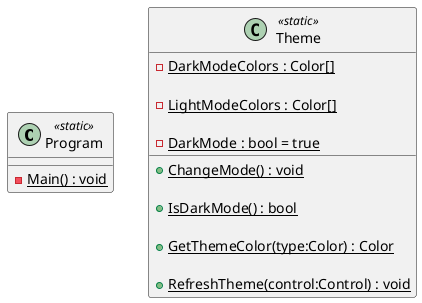 @startuml GFS_Spiel

class ComputerPlayer {

    - lastTileShipSunken : bool

    - random : Random

    + ComputerPlayer(_fieldHandler:FieldHandler)

    - hitPlayer(t:Tile) : void

    + <<async>> Move() : void

    + <<override>> OnPlayerReady() : void

    + <<override>> OnLoad() : void

    + <<override>> OnEnemyFieldHit(point:Point) : Task<HitType>

    + <<override>> GetNonhitShips(leftShips:IEnumerable<Point>) : Task<IEnumerable<Point>>

}

EnemyPlayer <|-- ComputerPlayer

abstract class EnemyPlayer {

    # FieldSize : Size <<get>>

    # FieldConfig : IEnumerable<int> <<get>>

    # IsPlayerTurn : bool <<get>> <<set>>

    # IsPlayerReady : bool <<get>>

    + EnemyPlayer(_fieldHandler:FieldHandler)

    # HitPlayer(point:Point) : HitType

    # HitPlayer(columnIndex:int, rowIndex:int) : HitType

    # EnemyReady() : void

    # HoverCell(columnIndex:int, rowIndex:int) : void

    # HoverCellEnd() : void

    + {abstract} OnPlayerReady() : void

    + {abstract} OnLoad() : void

    + {abstract} OnEnemyFieldHit(point:Point) : Task<HitType>

    + {abstract} GetNonhitShips(leftShips:IEnumerable<Point>) : Task<IEnumerable<Point>>

    + <<virtual>> OnEnemyFieldHover(sender:object?, point:Point) : void

    + <<virtual>> OnEnemyFieldUnHover(sender:object?, point:Point) : void

}

class NetworkPlayer {

    - isEnemyReady : bool = false

    + NetworkPlayer(fieldHandler:FieldHandler, _connection:TcpClient)

    - callback(message:StunTools.Message) : void

    - <<async>> onPointMessage(message:StunTools.Message) : Task

    - <<async>> WaitHitTypeMessage() : Task<HitType?>

    + <<override>> <<async>> OnEnemyFieldHit(point:Point) : Task<HitType>

    + <<override>> <<async>> OnPlayerReady() : void

    + <<override>> OnLoad() : void

    + <<override>> <<async>> OnEnemyFieldHover(sender:object?, point:Point) : void

    + <<override>> <<async>> OnEnemyFieldUnHover(sender:object?, point:Point) : void

    + <<override>> <<async>> GetNonhitShips(l:IEnumerable<Point>) : Task<IEnumerable<Point>>

}

EnemyPlayer <|-- NetworkPlayer

class Field $filds{

    + FieldGrid : DataGridView <<get>>

    + FieldSize : Size <<get>>

    +  <<event>> HoverEvent : HoverEventHandler? 

    +  <<event>> UnHoverEvent : UnHoverEventHandler? 

    - cancellationTokenSource : CancellationTokenSource

    + Field(dataGridView:DataGridView, size:Size?)

    + CancelBlink() : void

    - <<async>> blinkLastHit() : void

    + DoAllowUserinput(value:bool) : void

    - mouseEnter(sender:object?, e:DataGridViewCellEventArgs) : void

    - mouseClick(sender:object?, e:DataGridViewCellMouseEventArgs) : void

    - mouseLeave(sender:object?, e:DataGridViewCellEventArgs) : void

    + AddSelection(columnIndex:int, rowIndex:int) : void

    + RemoveSelection(columnIndex:int, rowIndex:int) : void

    + ResetSelection() : void

    - genField(sizex:int, sizey:int) : void

    + Update(columnIndex:int, rowIndex:int) : bool

    + ShipSunken(tile:Tile) : void

    - updateColor(columnIndex:int, rowIndex:int, isShip:bool?, isSunken:bool) : void

    - updateText(columnIndex:int, rowIndex:int, isHit:bool) : void

    + Hit(columnIndex:int, rowIndex:int) : HitType?

    + Random(ships:IEnumerable<int>, useCurrent:bool) : bool

    + Clear() : void

}

enum HitType {

    HIT,

    MISS,

    SUNKEN,

    ENDGAME,

}

HitType --+ Field

class FieldHandler {

    + GameEnded : bool <<get>> = false

    + IsPlayerReady : bool <<get>> = false

    - mouseDown : bool = false

    - isPlayerTurn : bool

    + FieldSize : Size <<get>>

    + FieldConfig : IEnumerable<int> <<get>>

    + IsPlayerTurn : bool <<get>> <<set>>

    + FieldHandler(_playerField:Field, _enemyField:Field, _playerShipGrid:ShipGrid, _enemyShipGrid:ShipGrid, _mainGame:MainGame, connection:TcpClient?)

    + Ready() : void

    + PlayerShipAmountEmpty() : bool

    + ClearFields() : void

    - start() : void

    + Loaded() : void

    - playerCellHoverPress(sender:object?, e:DataGridViewCellEventArgs) : void

    - enemyCellPress(sender:object?, e:DataGridViewCellMouseEventArgs) : void

    - <<async>> EndGame(result:bool) : void

    + RandomShips() : void

    + PlayerHit(columnIndex:int, rowIndex:int) : HitType

    <<internal>> EnemyReady() : void

    <<internal>> HoverCellPlayer(columnIndex:int, rowIndex:int) : void

    <<internal>> HoverCellPlayerEnd() : void

    + PlayerShipSunken() : void

    + EnemyShipSunken() : void

    + ClearPlayer() : void

    <<internal>> HidePlayerField(isChecked:bool) : void

    <<internal>> ChangeTheme() : void

}

class PlayingField {

    + <<readonly>> Size : Size

    + PlayingField(_size:Size)

    + {static} Random(size:Size, ships:IEnumerable<int>, maxAttempts:int) : PlayingField?

    + DistancesToNext(p:Point) : int[]

    + GetNonhitShipTiles() : IEnumerable<Tile>

    - randomEmptyTile(random:Random) : Tile?

    - genTiles(size:Size) : void

    + Update(columnIndex:int, rowIndex:int) : bool?

    + Update(tile:Tile) : bool?

    + Clone() : PlayingField

    + Random(ships:IEnumerable<int>, maxAttempts:int) : PlayingField?

    - TryPlaceShips(shipsRemaining:IEnumerable<int>, board:PlayingField, maxAttempts:int, random:Random) : PlayingField?

    + AllShipsHit() : bool

}

class Tile {

    + <<readonly>> Position : Point

    + IsHit : bool <<get>>

    + Tile(x:int, y:int, pField:PlayingField, link:Link?, isHit:bool)

    + Hit() : void

    + GetNeighbours() : IEnumerable<Tile>

    + CountNeighbours() : int

    + NeighbourLinks() : IEnumerable<Link>

}

class Link {

    + Length : int <<get>>

    + Vertical : bool? <<get>>

    + IsHit : bool <<get>>

    + HitCount : int <<get>>

    + Link()

    + Add(tile:Tile) : void

    + Remove(tile:Tile) : void

    - isVertical() : bool?

}

class LobbyScreen <<partial>> {

    - isHost : bool

    - ConnectCancel : CancellationTokenSource

    + LobbyScreen(_isHost:bool)

    - <<async>> LobbyScreen_Load(sender:object, e:EventArgs) : void

    - <<async>> ConnectBT_Click(sender:object, e:EventArgs) : void

    - callback(message:StunTools.Message) : void

    <<internal>> OnCodeChange() : void

    - CopyCodeBT_Click(sender:object, e:EventArgs) : void

    - startGame() : void

    - <<async>> StartBT_Click(sender:object, e:EventArgs) : void

    - ChangeDesignBT_Click(sender:object?, e:EventArgs?) : void

}

class MainGame <<partial>> {

    + MainGame(connection:TcpClient?, shipPlacementConfig:ShipGridEntry[])

    + Start(shipPlacementConfig:ShipGridEntry[], connection:TcpClient?) : void

    + EnemyReady() : void

    + EndGame(won:bool) : void

    + SetTurn(turn:bool) : void

    - Form1_Load(sender:object, e:EventArgs) : void

    - hideBoard_CheckedChanged(sender:object, e:EventArgs) : void

    - ReadyBT_Click(sender:object, e:EventArgs) : void

    - CompleteBT_Click(sender:object, e:EventArgs) : void

    - ClearBT_Click(sender:object, e:EventArgs) : void

    - ChangeDesignBT_Click(sender:object?, e:EventArgs?) : void

}

class Program <<static>> {

    {static} - Main() : void

}

class Theme <<static>> {

    {static} - DarkModeColors : Color[]

    {static} - LightModeColors : Color[]

    {static} - DarkMode : bool = true

    + {static} ChangeMode() : void

    + {static} IsDarkMode() : bool

    + {static} GetThemeColor(type:Color) : Color

    + {static} RefreshTheme(control:Control) : void

}

class SelectScreen <<partial>> {

    + SelectScreen()

    - JoinBT_Click(sender:object, e:EventArgs) : void

    - HostBT_Click(sender:object, e:EventArgs) : void

    - ChangeDesignBT_Click(sender:object?, e:EventArgs?) : void

}

class ShipGrid {

    +  <<event>> AmountChangedEvent : AmountChangedEventHandler? 

    + <<readonly>> Editable : bool

    + <<readonly>> Ships : Dictionary<int, ShipGridEntry>

    - <<readonly>> shipsGrid : DataGridView

    + ShipGrid(_shipsGrid:DataGridView, _editable:bool)

    + ShipAmountEmpty() : bool

    + SetEntries(shipGridEntries:IEnumerable<ShipGridEntry>) : void

    + UpdateAmount(links:Link[]) : void

    + ResetAmount(amount:int?) : void

    - mouseEnter(sender:object?, e:DataGridViewCellEventArgs) : void

    - editEnd(sender:object?, e:DataGridViewCellEventArgs) : void

    - mouseLeave(sender:object?, e:EventArgs) : void

    + ResetSelection() : void

    + GetShipsAsInt(getMissingOnly:bool) : IEnumerable<int>

    - createShiptypeCell(name:string, length:int, amount:int) : ShipGridEntry

    - genShips() : void

}

class ShipGridEntry {

    + Name : string <<get>> <<set>>

    + Length : int <<get>> <<set>>

    + Amount : int <<get>> <<set>>

    + MaxAmount : int <<get>> <<set>>

    - name : string

    - length : int

    - amount : int

    - maxAmount : int

    - <<readonly>> entryRow : DataGridViewRow?

    + ShipGridEntry(_name:string, _length:int, maxAmount:int, _entryRow:DataGridViewRow)

    + Update(shipGridEntry:ShipGridEntry) : void

    + ResetAmount(value:int?) : void

    - updateVariable(value:object, cell:int) : void

    - updateColor(value:int, cell:int) : void

}



package Network {

    class TcpClient

    class TcpSocket

}

Program --> "1" SelectScreen : use



abstract class Form{}



skinparam groupInheritance 3

LobbyScreen     --|>    Form

MainGame        --|>    Form

SelectScreen    --|>    Form





LobbyScreen --> "1" ShipGrid : "- shipGrid" 

LobbyScreen --> "1" TcpSocket : "- Socket?"

LobbyScreen -->"1" MainGame : use

LobbyScreen --> Theme:use



MainGame --> "1" FieldHandler :"- fieldHandler"

MainGame --> "1..*" ShipGridEntry : use

MainGame --> Theme:use

MainGame --> "2" Field : use

MainGame --> "2" ShipGrid : use

 

SelectScreen --> "1" LobbyScreen:use

SelectScreen --> Theme:use



ShipGrid::Ships --> "1..*" ShipGridEntry



TcpClient "1" <-- LobbyScreen : "- Client?"

TcpClient <-- MainGame : use

TcpClient <-- FieldHandler : use

TcpClient <-- NetworkPlayer : "- conenction"



FieldHandler --> Field : "- playerField"

FieldHandler --> Field : "- enemyField"

FieldHandler --> MainGame :"- maingame"

FieldHandler --> ShipGrid : "- playerShipGrid"

FieldHandler --> ShipGrid : "- enemyShipGrid"

FieldHandler --> "1" EnemyPlayer : "- enemyPlayer"



EnemyPlayer --> FieldHandler : "- <<readonly>> fieldHandler"



ComputerPlayer --> "1" PlayingField : "- playerPlayingField"

ComputerPlayer --> "1" PlayingField : "- enemyPlayingField"

ComputerPlayer --> "1" Tile : "- lastTile"



Field --> "1" PlayingField : "+ PlayingField <<get>>"

Field --> "1" Tile : "- lastHitTile"

Field --> Theme: use



PlayingField --> "1..*" Tile : "+ Tiles <<get>>"

PlayingField --> "0..*" Link : "+ <<readonly>> Links"



Link --> "0..*" Tile : "+ Tiles <<get>>"



Tile --> Link : "+ Link <<get>> <<set>>"

Tile --> PlayingField : "- field"



remove Program
remove Theme
remove SelectScreen
remove Form
remove LobbyScreen
remove Network
remove ShipGrid
remove ShipGridEntry
remove MainGame
remove $filds
remove HitType
remove PlayingField
remove Tile
remove Link
remove FieldHandler
remove EnemyPlayer
remove ComputerPlayer
remove NetworkPlayer
restore Program
restore Theme
@enduml